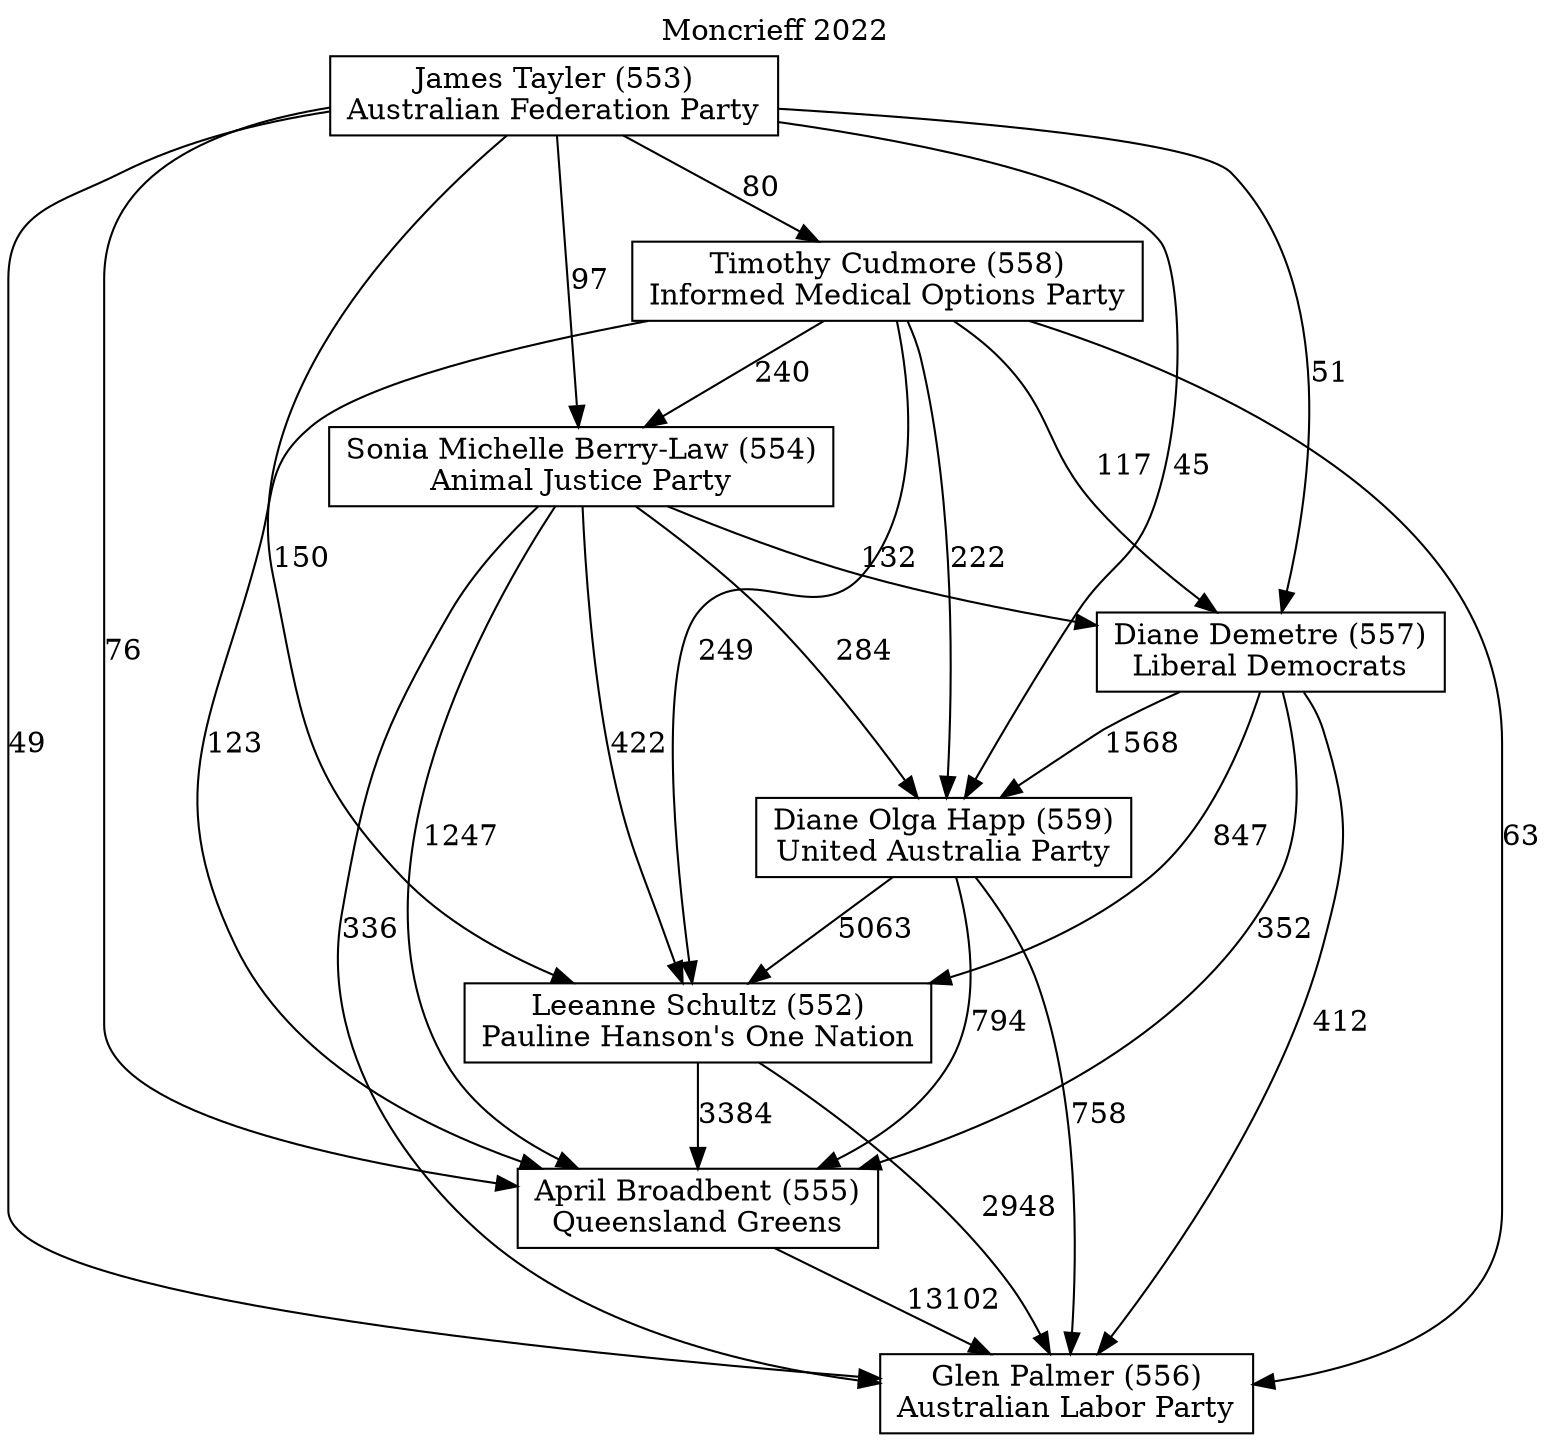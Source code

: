 // House preference flow
digraph "Glen Palmer (556)_Moncrieff_2022" {
	graph [label="Moncrieff 2022" labelloc=t mclimit=10]
	node [shape=box]
	"James Tayler (553)" [label="James Tayler (553)
Australian Federation Party"]
	"April Broadbent (555)" [label="April Broadbent (555)
Queensland Greens"]
	"Glen Palmer (556)" [label="Glen Palmer (556)
Australian Labor Party"]
	"Diane Demetre (557)" [label="Diane Demetre (557)
Liberal Democrats"]
	"Timothy Cudmore (558)" [label="Timothy Cudmore (558)
Informed Medical Options Party"]
	"Leeanne Schultz (552)" [label="Leeanne Schultz (552)
Pauline Hanson's One Nation"]
	"Sonia Michelle Berry-Law (554)" [label="Sonia Michelle Berry-Law (554)
Animal Justice Party"]
	"Diane Olga Happ (559)" [label="Diane Olga Happ (559)
United Australia Party"]
	"Diane Olga Happ (559)" -> "Glen Palmer (556)" [label=758]
	"Sonia Michelle Berry-Law (554)" -> "Leeanne Schultz (552)" [label=422]
	"Diane Olga Happ (559)" -> "Leeanne Schultz (552)" [label=5063]
	"Timothy Cudmore (558)" -> "April Broadbent (555)" [label=123]
	"Diane Olga Happ (559)" -> "April Broadbent (555)" [label=794]
	"April Broadbent (555)" -> "Glen Palmer (556)" [label=13102]
	"Leeanne Schultz (552)" -> "April Broadbent (555)" [label=3384]
	"Timothy Cudmore (558)" -> "Glen Palmer (556)" [label=63]
	"Sonia Michelle Berry-Law (554)" -> "Diane Olga Happ (559)" [label=284]
	"James Tayler (553)" -> "Leeanne Schultz (552)" [label=150]
	"Diane Demetre (557)" -> "Glen Palmer (556)" [label=412]
	"Leeanne Schultz (552)" -> "Glen Palmer (556)" [label=2948]
	"Timothy Cudmore (558)" -> "Diane Demetre (557)" [label=117]
	"James Tayler (553)" -> "Sonia Michelle Berry-Law (554)" [label=97]
	"Timothy Cudmore (558)" -> "Leeanne Schultz (552)" [label=249]
	"Sonia Michelle Berry-Law (554)" -> "Glen Palmer (556)" [label=336]
	"Sonia Michelle Berry-Law (554)" -> "April Broadbent (555)" [label=1247]
	"Diane Demetre (557)" -> "Leeanne Schultz (552)" [label=847]
	"James Tayler (553)" -> "Diane Demetre (557)" [label=51]
	"Diane Demetre (557)" -> "April Broadbent (555)" [label=352]
	"Diane Demetre (557)" -> "Diane Olga Happ (559)" [label=1568]
	"James Tayler (553)" -> "Timothy Cudmore (558)" [label=80]
	"Timothy Cudmore (558)" -> "Sonia Michelle Berry-Law (554)" [label=240]
	"James Tayler (553)" -> "April Broadbent (555)" [label=76]
	"James Tayler (553)" -> "Diane Olga Happ (559)" [label=45]
	"James Tayler (553)" -> "Glen Palmer (556)" [label=49]
	"Timothy Cudmore (558)" -> "Diane Olga Happ (559)" [label=222]
	"Sonia Michelle Berry-Law (554)" -> "Diane Demetre (557)" [label=132]
}
